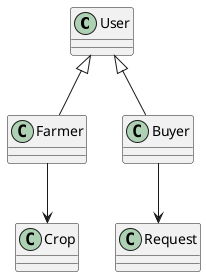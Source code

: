 @startuml
    class User
    class Farmer
    class Buyer
    class Crop
    class Request
    User <|-- Farmer
    User <|-- Buyer
    Farmer --> Crop
    Buyer --> Request
    @enduml
